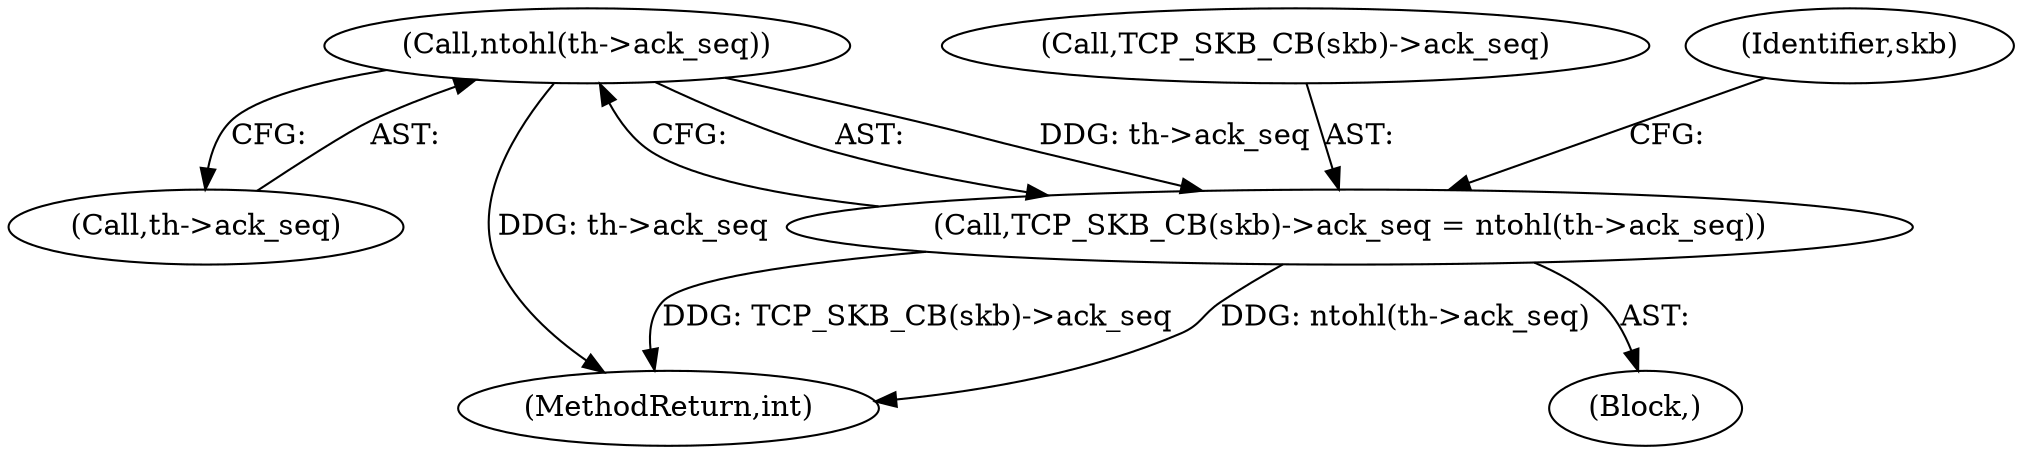 digraph "0_linux_ac6e780070e30e4c35bd395acfe9191e6268bdd3@pointer" {
"1000237" [label="(Call,ntohl(th->ack_seq))"];
"1000232" [label="(Call,TCP_SKB_CB(skb)->ack_seq = ntohl(th->ack_seq))"];
"1000238" [label="(Call,th->ack_seq)"];
"1000237" [label="(Call,ntohl(th->ack_seq))"];
"1000233" [label="(Call,TCP_SKB_CB(skb)->ack_seq)"];
"1000598" [label="(MethodReturn,int)"];
"1000232" [label="(Call,TCP_SKB_CB(skb)->ack_seq = ntohl(th->ack_seq))"];
"1000108" [label="(Block,)"];
"1000244" [label="(Identifier,skb)"];
"1000237" -> "1000232"  [label="AST: "];
"1000237" -> "1000238"  [label="CFG: "];
"1000238" -> "1000237"  [label="AST: "];
"1000232" -> "1000237"  [label="CFG: "];
"1000237" -> "1000598"  [label="DDG: th->ack_seq"];
"1000237" -> "1000232"  [label="DDG: th->ack_seq"];
"1000232" -> "1000108"  [label="AST: "];
"1000233" -> "1000232"  [label="AST: "];
"1000244" -> "1000232"  [label="CFG: "];
"1000232" -> "1000598"  [label="DDG: ntohl(th->ack_seq)"];
"1000232" -> "1000598"  [label="DDG: TCP_SKB_CB(skb)->ack_seq"];
}
